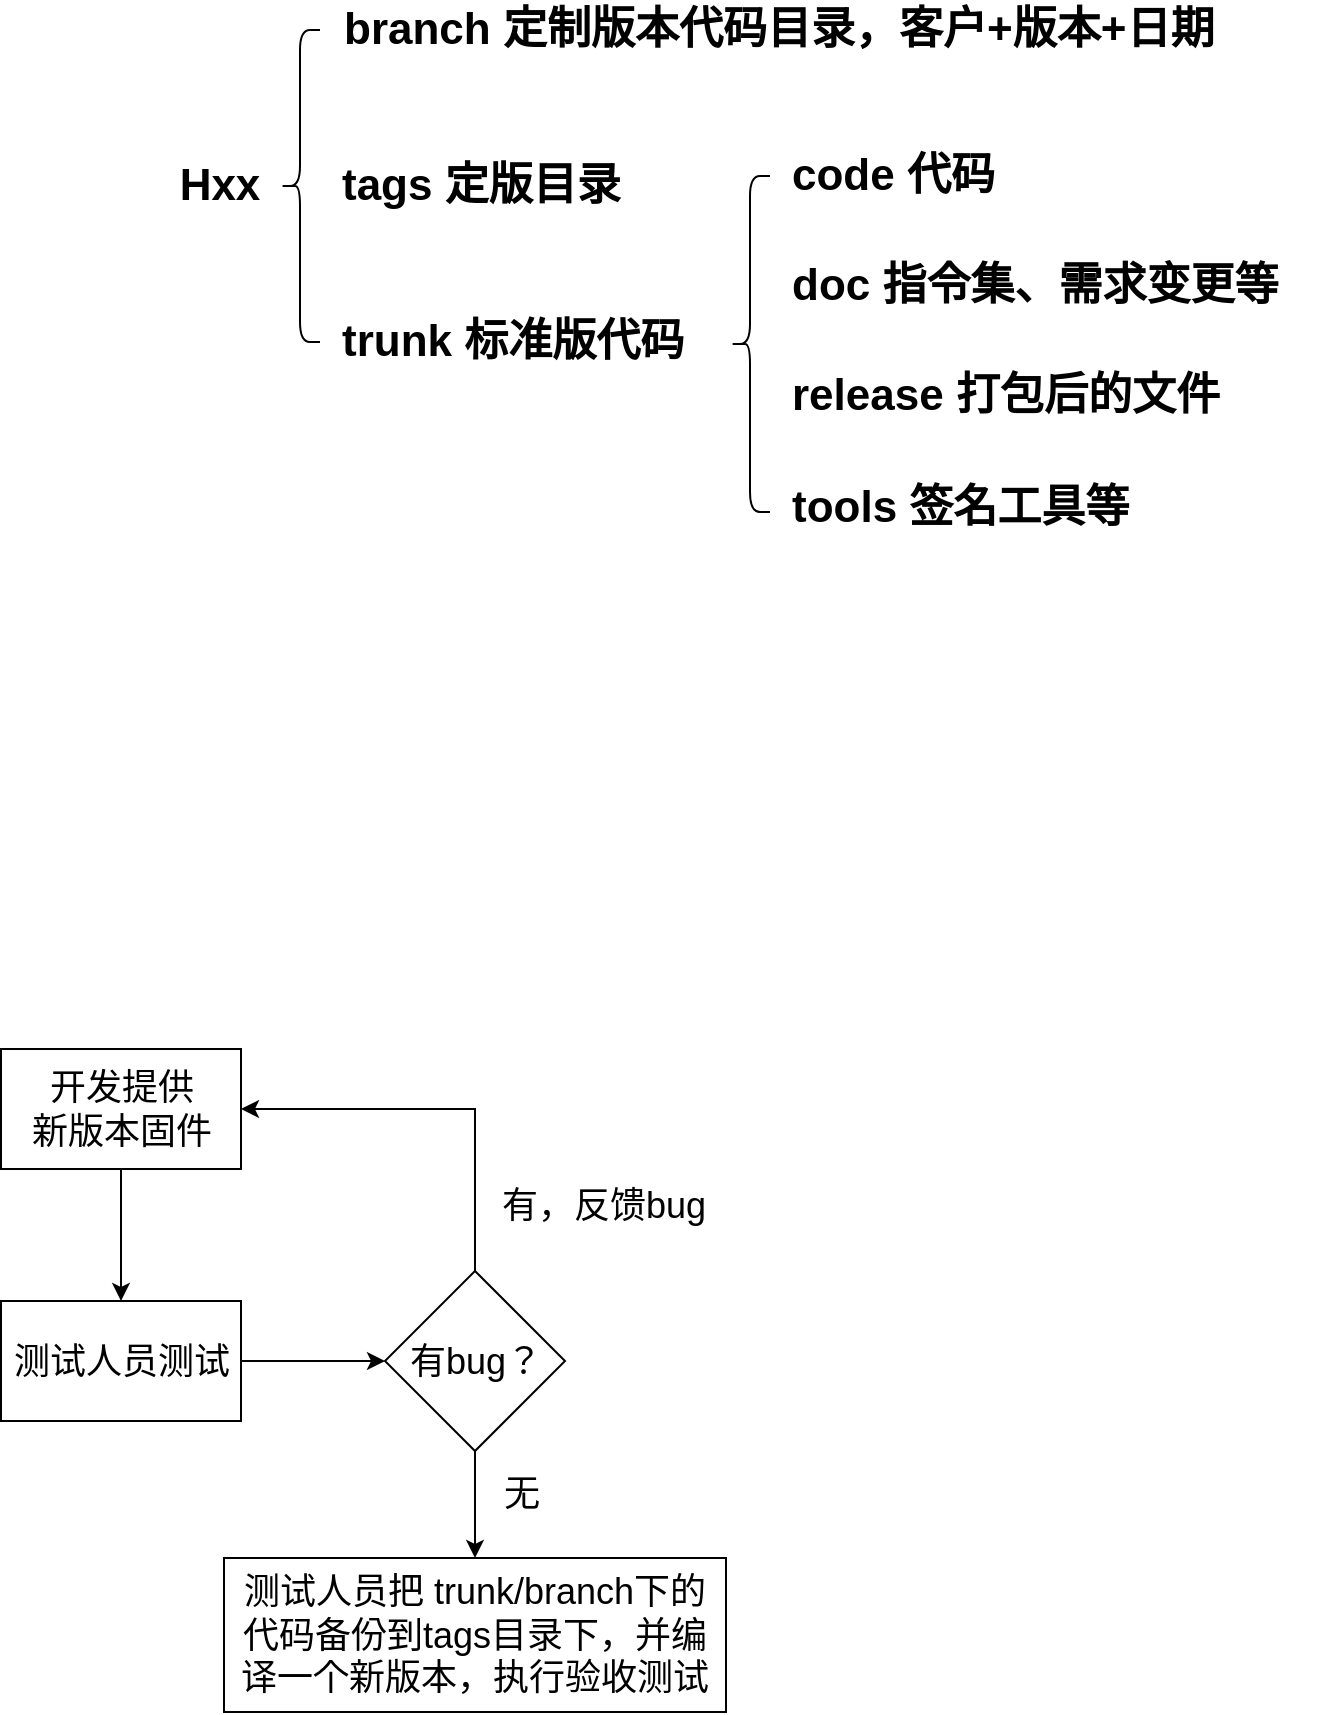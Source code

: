 <mxfile version="10.6.6" type="github"><diagram id="KJKv3AtbUAgoudUhzCSA" name="Page-1"><mxGraphModel dx="2206" dy="1002" grid="0" gridSize="10" guides="1" tooltips="1" connect="1" arrows="1" fold="1" page="1" pageScale="1" pageWidth="1654" pageHeight="1169" math="0" shadow="0"><root><mxCell id="0"/><mxCell id="1" parent="0"/><mxCell id="JZqF7rIs07gc8GJaisFe-1" value="Hxx" style="rounded=0;whiteSpace=wrap;html=1;strokeColor=none;fontSize=22;verticalAlign=middle;align=center;fontStyle=1" parent="1" vertex="1"><mxGeometry x="220" y="258" width="60" height="30" as="geometry"/></mxCell><mxCell id="JZqF7rIs07gc8GJaisFe-2" value="" style="shape=curlyBracket;whiteSpace=wrap;html=1;rounded=1;fontSize=22;fontStyle=1" parent="1" vertex="1"><mxGeometry x="280" y="195" width="20" height="156" as="geometry"/></mxCell><mxCell id="JZqF7rIs07gc8GJaisFe-4" value="branch&amp;nbsp;&lt;span&gt;定制版本代码目录，&lt;/span&gt;&lt;span&gt;客户&lt;/span&gt;&lt;span&gt;+&lt;/span&gt;&lt;span&gt;版本&lt;/span&gt;&lt;span&gt;+&lt;/span&gt;&lt;span&gt;日期&amp;nbsp;&lt;/span&gt;" style="rounded=0;whiteSpace=wrap;html=1;strokeColor=none;fontSize=22;verticalAlign=middle;align=left;fontStyle=1" parent="1" vertex="1"><mxGeometry x="310" y="180" width="448" height="30" as="geometry"/></mxCell><mxCell id="JZqF7rIs07gc8GJaisFe-5" value="tags 定版目录&lt;br&gt;" style="rounded=0;whiteSpace=wrap;html=1;strokeColor=none;fontSize=22;verticalAlign=middle;align=left;fontStyle=1" parent="1" vertex="1"><mxGeometry x="309" y="258" width="320" height="30" as="geometry"/></mxCell><mxCell id="JZqF7rIs07gc8GJaisFe-6" value="trunk&amp;nbsp;&lt;span&gt;标准版代码&lt;/span&gt;&lt;br&gt;" style="rounded=0;whiteSpace=wrap;html=1;strokeColor=none;fontSize=22;verticalAlign=middle;align=left;fontStyle=1" parent="1" vertex="1"><mxGeometry x="309" y="336" width="194" height="30" as="geometry"/></mxCell><mxCell id="JZqF7rIs07gc8GJaisFe-7" value="" style="shape=curlyBracket;whiteSpace=wrap;html=1;rounded=1;fontSize=22;fontStyle=1" parent="1" vertex="1"><mxGeometry x="505" y="268" width="20" height="168" as="geometry"/></mxCell><mxCell id="JZqF7rIs07gc8GJaisFe-10" value="code 代码&lt;br&gt;" style="rounded=0;whiteSpace=wrap;html=1;strokeColor=none;fontSize=22;verticalAlign=middle;align=left;fontStyle=1" parent="1" vertex="1"><mxGeometry x="534" y="253" width="218" height="30" as="geometry"/></mxCell><mxCell id="JZqF7rIs07gc8GJaisFe-11" value="doc&amp;nbsp;&lt;span&gt;指令集、需求变更等&lt;/span&gt;" style="rounded=0;whiteSpace=wrap;html=1;strokeColor=none;fontSize=22;verticalAlign=middle;align=left;fontStyle=1" parent="1" vertex="1"><mxGeometry x="534" y="308" width="275" height="30" as="geometry"/></mxCell><mxCell id="JZqF7rIs07gc8GJaisFe-12" value="release&amp;nbsp;&lt;span&gt;打包后的文件&lt;/span&gt;" style="rounded=0;whiteSpace=wrap;html=1;strokeColor=none;fontSize=22;verticalAlign=middle;align=left;fontStyle=1" parent="1" vertex="1"><mxGeometry x="534" y="363" width="260" height="30" as="geometry"/></mxCell><mxCell id="JZqF7rIs07gc8GJaisFe-13" value="tools&amp;nbsp;&lt;span&gt;签名工具等&lt;/span&gt;" style="rounded=0;whiteSpace=wrap;html=1;strokeColor=none;fontSize=22;verticalAlign=middle;align=left;fontStyle=1" parent="1" vertex="1"><mxGeometry x="534" y="419" width="229" height="30" as="geometry"/></mxCell><mxCell id="JZqF7rIs07gc8GJaisFe-16" value="" style="edgeStyle=orthogonalEdgeStyle;rounded=0;orthogonalLoop=1;jettySize=auto;html=1;fontSize=18;" parent="1" source="JZqF7rIs07gc8GJaisFe-14" target="JZqF7rIs07gc8GJaisFe-15" edge="1"><mxGeometry relative="1" as="geometry"/></mxCell><mxCell id="JZqF7rIs07gc8GJaisFe-14" value="开发提供&lt;br&gt;新版本固件" style="rounded=0;whiteSpace=wrap;html=1;fontSize=18;align=center;" parent="1" vertex="1"><mxGeometry x="140.5" y="704.5" width="120" height="60" as="geometry"/></mxCell><mxCell id="JZqF7rIs07gc8GJaisFe-24" value="" style="edgeStyle=orthogonalEdgeStyle;rounded=0;orthogonalLoop=1;jettySize=auto;html=1;fontSize=18;" parent="1" source="JZqF7rIs07gc8GJaisFe-15" target="JZqF7rIs07gc8GJaisFe-23" edge="1"><mxGeometry relative="1" as="geometry"/></mxCell><mxCell id="JZqF7rIs07gc8GJaisFe-15" value="测试人员测试" style="rounded=0;whiteSpace=wrap;html=1;fontSize=18;align=center;" parent="1" vertex="1"><mxGeometry x="140.5" y="830.5" width="120" height="60" as="geometry"/></mxCell><mxCell id="JZqF7rIs07gc8GJaisFe-27" style="edgeStyle=orthogonalEdgeStyle;rounded=0;orthogonalLoop=1;jettySize=auto;html=1;exitX=0.5;exitY=0;exitDx=0;exitDy=0;entryX=1;entryY=0.5;entryDx=0;entryDy=0;fontSize=18;" parent="1" source="JZqF7rIs07gc8GJaisFe-23" target="JZqF7rIs07gc8GJaisFe-14" edge="1"><mxGeometry relative="1" as="geometry"/></mxCell><mxCell id="JZqF7rIs07gc8GJaisFe-32" value="" style="edgeStyle=orthogonalEdgeStyle;rounded=0;orthogonalLoop=1;jettySize=auto;html=1;fontSize=18;" parent="1" source="JZqF7rIs07gc8GJaisFe-23" target="JZqF7rIs07gc8GJaisFe-31" edge="1"><mxGeometry relative="1" as="geometry"/></mxCell><mxCell id="JZqF7rIs07gc8GJaisFe-23" value="有bug？" style="rhombus;whiteSpace=wrap;html=1;fontSize=18;align=center;" parent="1" vertex="1"><mxGeometry x="332.5" y="815.5" width="90" height="90" as="geometry"/></mxCell><mxCell id="JZqF7rIs07gc8GJaisFe-28" value="有，反馈bug" style="text;html=1;resizable=0;points=[];autosize=1;align=left;verticalAlign=top;spacingTop=-4;fontSize=18;" parent="1" vertex="1"><mxGeometry x="389" y="770" width="113" height="21" as="geometry"/></mxCell><mxCell id="JZqF7rIs07gc8GJaisFe-31" value="测试人员把 trunk/branch下的代码备份到tags目录下，并编译一个新版本，执行验收测试" style="rounded=0;whiteSpace=wrap;html=1;fontSize=18;align=center;" parent="1" vertex="1"><mxGeometry x="252" y="959" width="251" height="77" as="geometry"/></mxCell><mxCell id="JZqF7rIs07gc8GJaisFe-33" value="无" style="text;html=1;resizable=0;points=[];autosize=1;align=left;verticalAlign=top;spacingTop=-4;fontSize=18;" parent="1" vertex="1"><mxGeometry x="390" y="914" width="28" height="21" as="geometry"/></mxCell></root></mxGraphModel></diagram></mxfile>